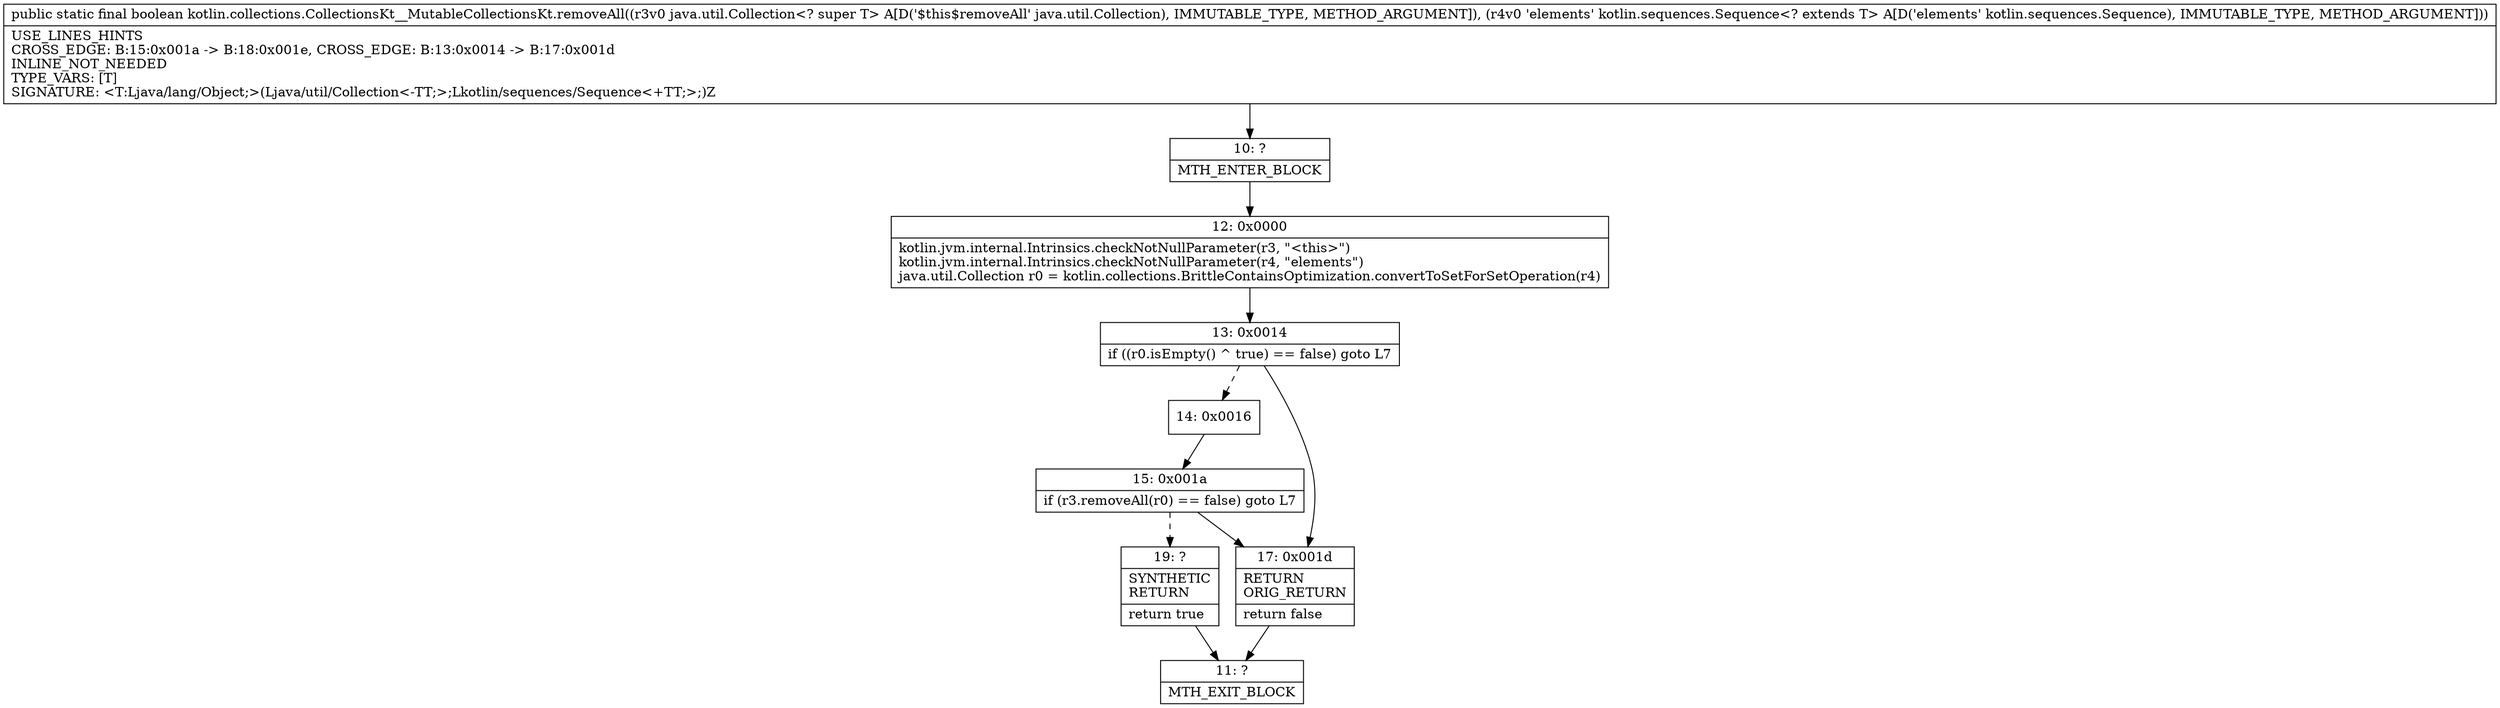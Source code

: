 digraph "CFG forkotlin.collections.CollectionsKt__MutableCollectionsKt.removeAll(Ljava\/util\/Collection;Lkotlin\/sequences\/Sequence;)Z" {
Node_10 [shape=record,label="{10\:\ ?|MTH_ENTER_BLOCK\l}"];
Node_12 [shape=record,label="{12\:\ 0x0000|kotlin.jvm.internal.Intrinsics.checkNotNullParameter(r3, \"\<this\>\")\lkotlin.jvm.internal.Intrinsics.checkNotNullParameter(r4, \"elements\")\ljava.util.Collection r0 = kotlin.collections.BrittleContainsOptimization.convertToSetForSetOperation(r4)\l}"];
Node_13 [shape=record,label="{13\:\ 0x0014|if ((r0.isEmpty() ^ true) == false) goto L7\l}"];
Node_14 [shape=record,label="{14\:\ 0x0016}"];
Node_15 [shape=record,label="{15\:\ 0x001a|if (r3.removeAll(r0) == false) goto L7\l}"];
Node_19 [shape=record,label="{19\:\ ?|SYNTHETIC\lRETURN\l|return true\l}"];
Node_11 [shape=record,label="{11\:\ ?|MTH_EXIT_BLOCK\l}"];
Node_17 [shape=record,label="{17\:\ 0x001d|RETURN\lORIG_RETURN\l|return false\l}"];
MethodNode[shape=record,label="{public static final boolean kotlin.collections.CollectionsKt__MutableCollectionsKt.removeAll((r3v0 java.util.Collection\<? super T\> A[D('$this$removeAll' java.util.Collection), IMMUTABLE_TYPE, METHOD_ARGUMENT]), (r4v0 'elements' kotlin.sequences.Sequence\<? extends T\> A[D('elements' kotlin.sequences.Sequence), IMMUTABLE_TYPE, METHOD_ARGUMENT]))  | USE_LINES_HINTS\lCROSS_EDGE: B:15:0x001a \-\> B:18:0x001e, CROSS_EDGE: B:13:0x0014 \-\> B:17:0x001d\lINLINE_NOT_NEEDED\lTYPE_VARS: [T]\lSIGNATURE: \<T:Ljava\/lang\/Object;\>(Ljava\/util\/Collection\<\-TT;\>;Lkotlin\/sequences\/Sequence\<+TT;\>;)Z\l}"];
MethodNode -> Node_10;Node_10 -> Node_12;
Node_12 -> Node_13;
Node_13 -> Node_14[style=dashed];
Node_13 -> Node_17;
Node_14 -> Node_15;
Node_15 -> Node_17;
Node_15 -> Node_19[style=dashed];
Node_19 -> Node_11;
Node_17 -> Node_11;
}

